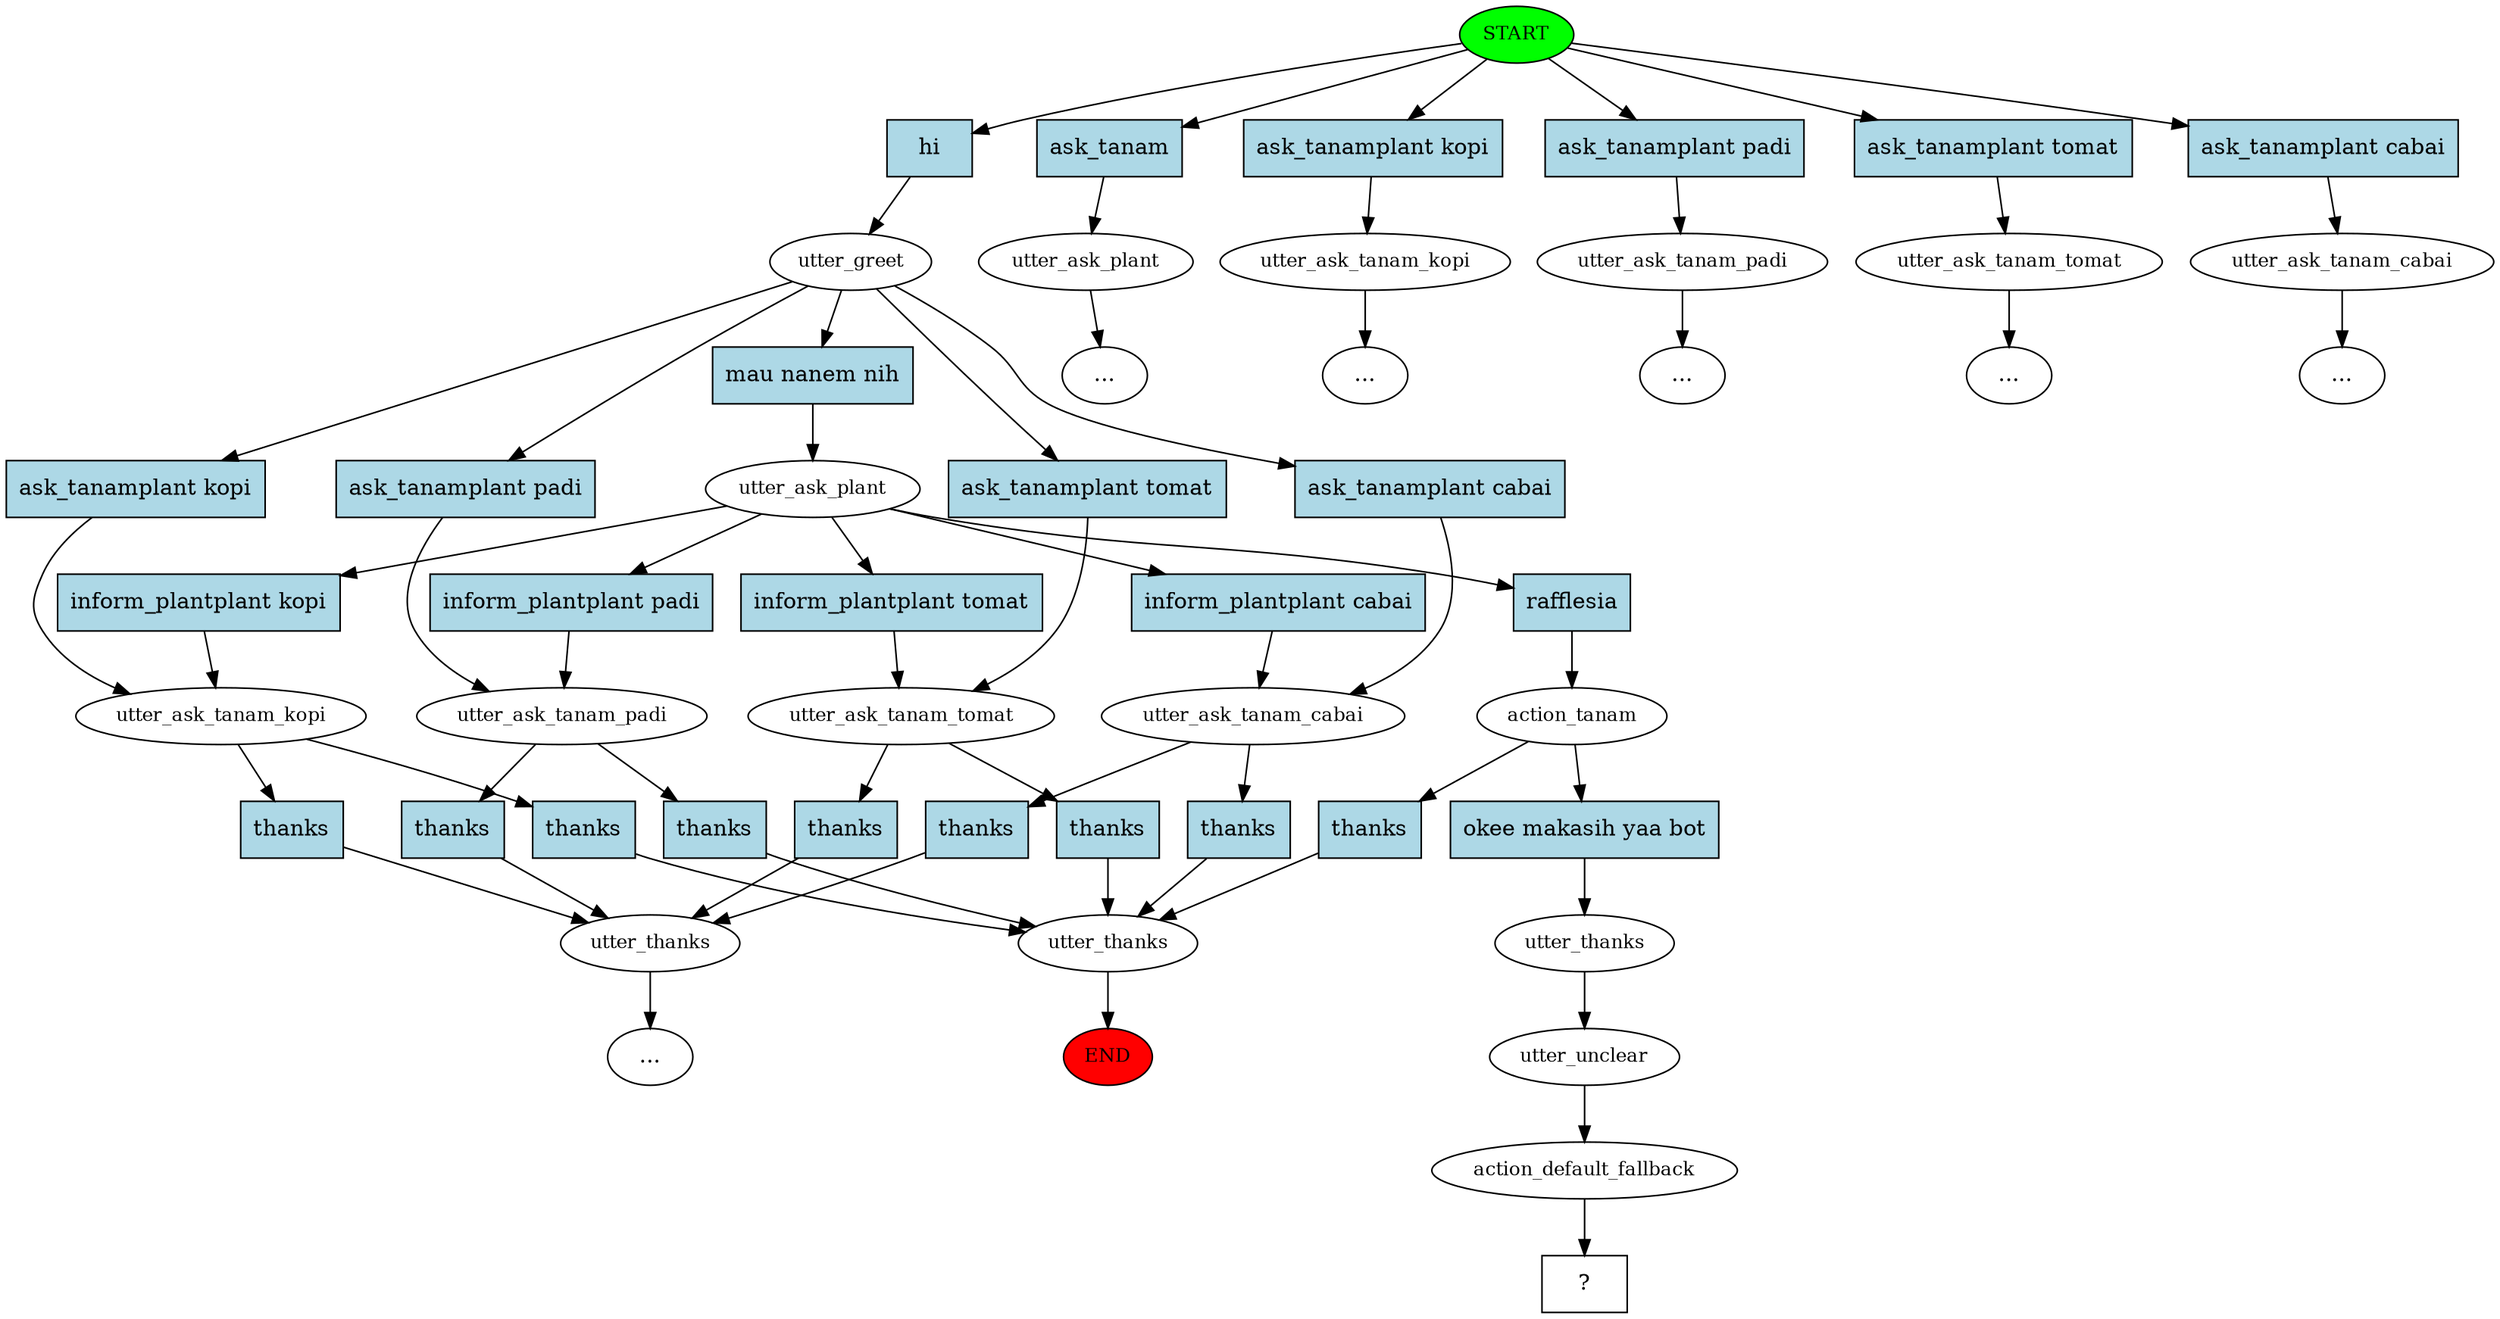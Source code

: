 digraph  {
0 [class="start active", fillcolor=green, fontsize=12, label=START, style=filled];
"-1" [class=end, fillcolor=red, fontsize=12, label=END, style=filled];
1 [class=active, fontsize=12, label=utter_greet];
2 [class=active, fontsize=12, label=utter_ask_plant];
3 [class="", fontsize=12, label=utter_ask_tanam_kopi];
4 [class="", fontsize=12, label=utter_thanks];
7 [class="", fontsize=12, label=utter_ask_tanam_padi];
11 [class="", fontsize=12, label=utter_ask_tanam_tomat];
15 [class="", fontsize=12, label=utter_ask_tanam_cabai];
19 [class="", fontsize=12, label=utter_thanks];
"-6" [class=ellipsis, label="..."];
29 [class="", fontsize=12, label=utter_ask_plant];
"-10" [class=ellipsis, label="..."];
33 [class="", fontsize=12, label=utter_ask_tanam_kopi];
"-11" [class=ellipsis, label="..."];
34 [class="", fontsize=12, label=utter_ask_tanam_padi];
"-12" [class=ellipsis, label="..."];
35 [class="", fontsize=12, label=utter_ask_tanam_tomat];
"-13" [class=ellipsis, label="..."];
36 [class="", fontsize=12, label=utter_ask_tanam_cabai];
"-14" [class=ellipsis, label="..."];
39 [class=active, fontsize=12, label=action_tanam];
44 [class=active, fontsize=12, label=utter_thanks];
45 [class=active, fontsize=12, label=utter_unclear];
46 [class=active, fontsize=12, label=action_default_fallback];
47 [class="intent dashed active", label="  ?  ", shape=rect];
48 [class="intent active", fillcolor=lightblue, label=hi, shape=rect, style=filled];
49 [class=intent, fillcolor=lightblue, label=ask_tanam, shape=rect, style=filled];
50 [class=intent, fillcolor=lightblue, label="ask_tanamplant kopi", shape=rect, style=filled];
51 [class=intent, fillcolor=lightblue, label="ask_tanamplant padi", shape=rect, style=filled];
52 [class=intent, fillcolor=lightblue, label="ask_tanamplant tomat", shape=rect, style=filled];
53 [class=intent, fillcolor=lightblue, label="ask_tanamplant cabai", shape=rect, style=filled];
54 [class="intent active", fillcolor=lightblue, label="mau nanem nih", shape=rect, style=filled];
55 [class=intent, fillcolor=lightblue, label="ask_tanamplant kopi", shape=rect, style=filled];
56 [class=intent, fillcolor=lightblue, label="ask_tanamplant padi", shape=rect, style=filled];
57 [class=intent, fillcolor=lightblue, label="ask_tanamplant tomat", shape=rect, style=filled];
58 [class=intent, fillcolor=lightblue, label="ask_tanamplant cabai", shape=rect, style=filled];
59 [class=intent, fillcolor=lightblue, label="inform_plantplant kopi", shape=rect, style=filled];
60 [class=intent, fillcolor=lightblue, label="inform_plantplant padi", shape=rect, style=filled];
61 [class=intent, fillcolor=lightblue, label="inform_plantplant tomat", shape=rect, style=filled];
62 [class=intent, fillcolor=lightblue, label="inform_plantplant cabai", shape=rect, style=filled];
63 [class="intent active", fillcolor=lightblue, label=rafflesia, shape=rect, style=filled];
64 [class=intent, fillcolor=lightblue, label=thanks, shape=rect, style=filled];
65 [class=intent, fillcolor=lightblue, label=thanks, shape=rect, style=filled];
66 [class=intent, fillcolor=lightblue, label=thanks, shape=rect, style=filled];
67 [class=intent, fillcolor=lightblue, label=thanks, shape=rect, style=filled];
68 [class=intent, fillcolor=lightblue, label=thanks, shape=rect, style=filled];
69 [class=intent, fillcolor=lightblue, label=thanks, shape=rect, style=filled];
70 [class=intent, fillcolor=lightblue, label=thanks, shape=rect, style=filled];
71 [class=intent, fillcolor=lightblue, label=thanks, shape=rect, style=filled];
72 [class=intent, fillcolor=lightblue, label=thanks, shape=rect, style=filled];
73 [class="intent active", fillcolor=lightblue, label="okee makasih yaa bot", shape=rect, style=filled];
0 -> 48  [class=active, key=0];
0 -> 49  [class="", key=0];
0 -> 50  [class="", key=0];
0 -> 51  [class="", key=0];
0 -> 52  [class="", key=0];
0 -> 53  [class="", key=0];
1 -> 54  [class=active, key=0];
1 -> 55  [class="", key=0];
1 -> 56  [class="", key=0];
1 -> 57  [class="", key=0];
1 -> 58  [class="", key=0];
2 -> 59  [class="", key=0];
2 -> 60  [class="", key=0];
2 -> 61  [class="", key=0];
2 -> 62  [class="", key=0];
2 -> 63  [class=active, key=0];
3 -> 64  [class="", key=0];
3 -> 65  [class="", key=0];
4 -> "-1"  [class="", key=NONE, label=""];
7 -> 66  [class="", key=0];
7 -> 67  [class="", key=0];
11 -> 68  [class="", key=0];
11 -> 69  [class="", key=0];
15 -> 70  [class="", key=0];
15 -> 71  [class="", key=0];
19 -> "-6"  [class="", key=NONE, label=""];
29 -> "-10"  [class="", key=NONE, label=""];
33 -> "-11"  [class="", key=NONE, label=""];
34 -> "-12"  [class="", key=NONE, label=""];
35 -> "-13"  [class="", key=NONE, label=""];
36 -> "-14"  [class="", key=NONE, label=""];
39 -> 72  [class="", key=0];
39 -> 73  [class=active, key=0];
44 -> 45  [class=active, key=NONE, label=""];
45 -> 46  [class=active, key=NONE, label=""];
46 -> 47  [class=active, key=NONE, label=""];
48 -> 1  [class=active, key=0];
49 -> 29  [class="", key=0];
50 -> 33  [class="", key=0];
51 -> 34  [class="", key=0];
52 -> 35  [class="", key=0];
53 -> 36  [class="", key=0];
54 -> 2  [class=active, key=0];
55 -> 3  [class="", key=0];
56 -> 7  [class="", key=0];
57 -> 11  [class="", key=0];
58 -> 15  [class="", key=0];
59 -> 3  [class="", key=0];
60 -> 7  [class="", key=0];
61 -> 11  [class="", key=0];
62 -> 15  [class="", key=0];
63 -> 39  [class=active, key=0];
64 -> 4  [class="", key=0];
65 -> 19  [class="", key=0];
66 -> 4  [class="", key=0];
67 -> 19  [class="", key=0];
68 -> 4  [class="", key=0];
69 -> 19  [class="", key=0];
70 -> 4  [class="", key=0];
71 -> 19  [class="", key=0];
72 -> 4  [class="", key=0];
73 -> 44  [class=active, key=0];
}

